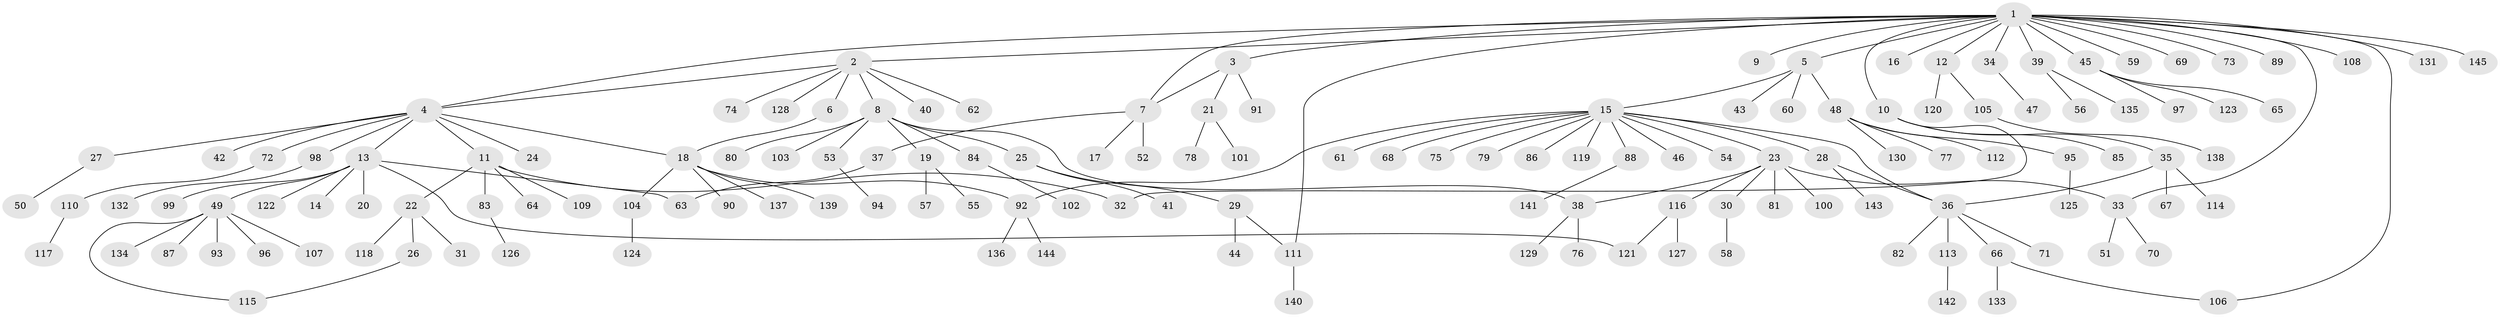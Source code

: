 // coarse degree distribution, {23: 0.00909090909090909, 7: 0.03636363636363636, 3: 0.06363636363636363, 9: 0.00909090909090909, 8: 0.01818181818181818, 4: 0.02727272727272727, 1: 0.6363636363636364, 5: 0.00909090909090909, 14: 0.00909090909090909, 2: 0.16363636363636364, 6: 0.01818181818181818}
// Generated by graph-tools (version 1.1) at 2025/23/03/03/25 07:23:50]
// undirected, 145 vertices, 158 edges
graph export_dot {
graph [start="1"]
  node [color=gray90,style=filled];
  1;
  2;
  3;
  4;
  5;
  6;
  7;
  8;
  9;
  10;
  11;
  12;
  13;
  14;
  15;
  16;
  17;
  18;
  19;
  20;
  21;
  22;
  23;
  24;
  25;
  26;
  27;
  28;
  29;
  30;
  31;
  32;
  33;
  34;
  35;
  36;
  37;
  38;
  39;
  40;
  41;
  42;
  43;
  44;
  45;
  46;
  47;
  48;
  49;
  50;
  51;
  52;
  53;
  54;
  55;
  56;
  57;
  58;
  59;
  60;
  61;
  62;
  63;
  64;
  65;
  66;
  67;
  68;
  69;
  70;
  71;
  72;
  73;
  74;
  75;
  76;
  77;
  78;
  79;
  80;
  81;
  82;
  83;
  84;
  85;
  86;
  87;
  88;
  89;
  90;
  91;
  92;
  93;
  94;
  95;
  96;
  97;
  98;
  99;
  100;
  101;
  102;
  103;
  104;
  105;
  106;
  107;
  108;
  109;
  110;
  111;
  112;
  113;
  114;
  115;
  116;
  117;
  118;
  119;
  120;
  121;
  122;
  123;
  124;
  125;
  126;
  127;
  128;
  129;
  130;
  131;
  132;
  133;
  134;
  135;
  136;
  137;
  138;
  139;
  140;
  141;
  142;
  143;
  144;
  145;
  1 -- 2;
  1 -- 3;
  1 -- 4;
  1 -- 5;
  1 -- 7;
  1 -- 9;
  1 -- 10;
  1 -- 12;
  1 -- 16;
  1 -- 33;
  1 -- 34;
  1 -- 39;
  1 -- 45;
  1 -- 59;
  1 -- 69;
  1 -- 73;
  1 -- 89;
  1 -- 106;
  1 -- 108;
  1 -- 111;
  1 -- 131;
  1 -- 145;
  2 -- 4;
  2 -- 6;
  2 -- 8;
  2 -- 40;
  2 -- 62;
  2 -- 74;
  2 -- 128;
  3 -- 7;
  3 -- 21;
  3 -- 91;
  4 -- 11;
  4 -- 13;
  4 -- 18;
  4 -- 24;
  4 -- 27;
  4 -- 42;
  4 -- 72;
  4 -- 98;
  5 -- 15;
  5 -- 43;
  5 -- 48;
  5 -- 60;
  6 -- 18;
  7 -- 17;
  7 -- 37;
  7 -- 52;
  8 -- 19;
  8 -- 25;
  8 -- 38;
  8 -- 53;
  8 -- 80;
  8 -- 84;
  8 -- 103;
  10 -- 32;
  10 -- 35;
  10 -- 85;
  11 -- 22;
  11 -- 32;
  11 -- 64;
  11 -- 83;
  11 -- 109;
  12 -- 105;
  12 -- 120;
  13 -- 14;
  13 -- 20;
  13 -- 49;
  13 -- 63;
  13 -- 99;
  13 -- 121;
  13 -- 122;
  15 -- 23;
  15 -- 28;
  15 -- 36;
  15 -- 46;
  15 -- 54;
  15 -- 61;
  15 -- 68;
  15 -- 75;
  15 -- 79;
  15 -- 86;
  15 -- 88;
  15 -- 92;
  15 -- 119;
  18 -- 90;
  18 -- 92;
  18 -- 104;
  18 -- 137;
  18 -- 139;
  19 -- 55;
  19 -- 57;
  21 -- 78;
  21 -- 101;
  22 -- 26;
  22 -- 31;
  22 -- 118;
  23 -- 30;
  23 -- 33;
  23 -- 38;
  23 -- 81;
  23 -- 100;
  23 -- 116;
  25 -- 29;
  25 -- 41;
  26 -- 115;
  27 -- 50;
  28 -- 36;
  28 -- 143;
  29 -- 44;
  29 -- 111;
  30 -- 58;
  33 -- 51;
  33 -- 70;
  34 -- 47;
  35 -- 36;
  35 -- 67;
  35 -- 114;
  36 -- 66;
  36 -- 71;
  36 -- 82;
  36 -- 113;
  37 -- 63;
  38 -- 76;
  38 -- 129;
  39 -- 56;
  39 -- 135;
  45 -- 65;
  45 -- 97;
  45 -- 123;
  48 -- 77;
  48 -- 95;
  48 -- 112;
  48 -- 130;
  49 -- 87;
  49 -- 93;
  49 -- 96;
  49 -- 107;
  49 -- 115;
  49 -- 134;
  53 -- 94;
  66 -- 106;
  66 -- 133;
  72 -- 110;
  83 -- 126;
  84 -- 102;
  88 -- 141;
  92 -- 136;
  92 -- 144;
  95 -- 125;
  98 -- 132;
  104 -- 124;
  105 -- 138;
  110 -- 117;
  111 -- 140;
  113 -- 142;
  116 -- 121;
  116 -- 127;
}
